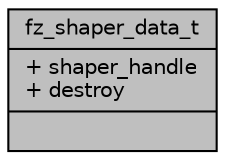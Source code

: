 digraph "fz_shaper_data_t"
{
 // LATEX_PDF_SIZE
  edge [fontname="Helvetica",fontsize="10",labelfontname="Helvetica",labelfontsize="10"];
  node [fontname="Helvetica",fontsize="10",shape=record];
  Node1 [label="{fz_shaper_data_t\n|+ shaper_handle\l+ destroy\l|}",height=0.2,width=0.4,color="black", fillcolor="grey75", style="filled", fontcolor="black",tooltip=" "];
}
